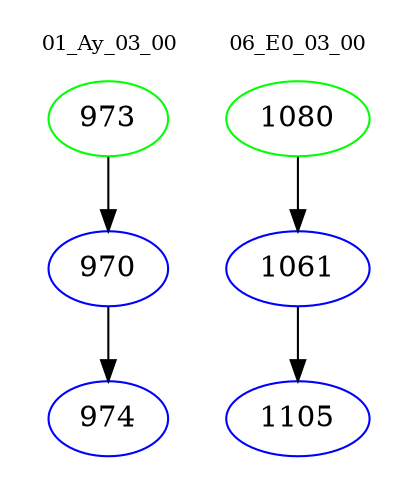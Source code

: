 digraph{
subgraph cluster_0 {
color = white
label = "01_Ay_03_00";
fontsize=10;
T0_973 [label="973", color="green"]
T0_973 -> T0_970 [color="black"]
T0_970 [label="970", color="blue"]
T0_970 -> T0_974 [color="black"]
T0_974 [label="974", color="blue"]
}
subgraph cluster_1 {
color = white
label = "06_E0_03_00";
fontsize=10;
T1_1080 [label="1080", color="green"]
T1_1080 -> T1_1061 [color="black"]
T1_1061 [label="1061", color="blue"]
T1_1061 -> T1_1105 [color="black"]
T1_1105 [label="1105", color="blue"]
}
}
